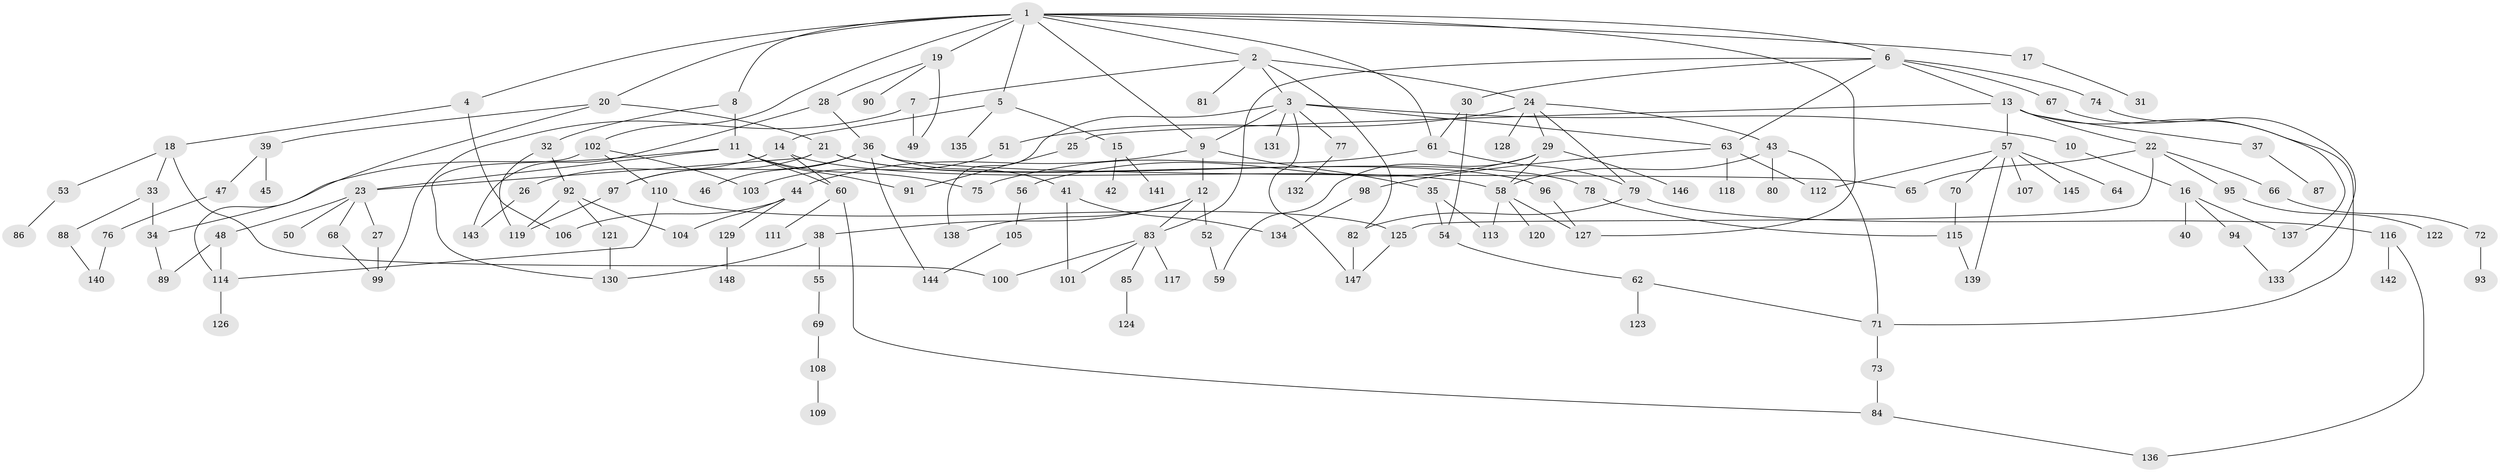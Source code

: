 // Generated by graph-tools (version 1.1) at 2025/01/03/09/25 03:01:03]
// undirected, 148 vertices, 199 edges
graph export_dot {
graph [start="1"]
  node [color=gray90,style=filled];
  1;
  2;
  3;
  4;
  5;
  6;
  7;
  8;
  9;
  10;
  11;
  12;
  13;
  14;
  15;
  16;
  17;
  18;
  19;
  20;
  21;
  22;
  23;
  24;
  25;
  26;
  27;
  28;
  29;
  30;
  31;
  32;
  33;
  34;
  35;
  36;
  37;
  38;
  39;
  40;
  41;
  42;
  43;
  44;
  45;
  46;
  47;
  48;
  49;
  50;
  51;
  52;
  53;
  54;
  55;
  56;
  57;
  58;
  59;
  60;
  61;
  62;
  63;
  64;
  65;
  66;
  67;
  68;
  69;
  70;
  71;
  72;
  73;
  74;
  75;
  76;
  77;
  78;
  79;
  80;
  81;
  82;
  83;
  84;
  85;
  86;
  87;
  88;
  89;
  90;
  91;
  92;
  93;
  94;
  95;
  96;
  97;
  98;
  99;
  100;
  101;
  102;
  103;
  104;
  105;
  106;
  107;
  108;
  109;
  110;
  111;
  112;
  113;
  114;
  115;
  116;
  117;
  118;
  119;
  120;
  121;
  122;
  123;
  124;
  125;
  126;
  127;
  128;
  129;
  130;
  131;
  132;
  133;
  134;
  135;
  136;
  137;
  138;
  139;
  140;
  141;
  142;
  143;
  144;
  145;
  146;
  147;
  148;
  1 -- 2;
  1 -- 4;
  1 -- 5;
  1 -- 6;
  1 -- 8;
  1 -- 17;
  1 -- 19;
  1 -- 20;
  1 -- 102;
  1 -- 9;
  1 -- 61;
  1 -- 127;
  2 -- 3;
  2 -- 7;
  2 -- 24;
  2 -- 81;
  2 -- 82;
  3 -- 9;
  3 -- 10;
  3 -- 77;
  3 -- 131;
  3 -- 138;
  3 -- 147;
  3 -- 63;
  4 -- 18;
  4 -- 106;
  5 -- 14;
  5 -- 15;
  5 -- 135;
  6 -- 13;
  6 -- 30;
  6 -- 63;
  6 -- 67;
  6 -- 74;
  6 -- 83;
  7 -- 49;
  7 -- 99;
  8 -- 11;
  8 -- 32;
  9 -- 12;
  9 -- 35;
  9 -- 44;
  10 -- 16;
  11 -- 34;
  11 -- 60;
  11 -- 75;
  11 -- 91;
  11 -- 23;
  12 -- 38;
  12 -- 52;
  12 -- 83;
  12 -- 138;
  13 -- 22;
  13 -- 25;
  13 -- 37;
  13 -- 57;
  13 -- 71;
  14 -- 26;
  14 -- 60;
  14 -- 58;
  15 -- 42;
  15 -- 141;
  16 -- 40;
  16 -- 94;
  16 -- 137;
  17 -- 31;
  18 -- 33;
  18 -- 53;
  18 -- 100;
  19 -- 28;
  19 -- 90;
  19 -- 49;
  20 -- 21;
  20 -- 39;
  20 -- 114;
  21 -- 23;
  21 -- 78;
  21 -- 96;
  21 -- 97;
  22 -- 65;
  22 -- 66;
  22 -- 95;
  22 -- 125;
  23 -- 27;
  23 -- 48;
  23 -- 50;
  23 -- 68;
  24 -- 29;
  24 -- 43;
  24 -- 51;
  24 -- 128;
  24 -- 79;
  25 -- 91;
  26 -- 143;
  27 -- 99;
  28 -- 36;
  28 -- 143;
  29 -- 56;
  29 -- 146;
  29 -- 59;
  29 -- 58;
  30 -- 54;
  30 -- 61;
  32 -- 92;
  32 -- 119;
  33 -- 88;
  33 -- 34;
  34 -- 89;
  35 -- 113;
  35 -- 54;
  36 -- 41;
  36 -- 46;
  36 -- 97;
  36 -- 65;
  36 -- 144;
  37 -- 87;
  38 -- 55;
  38 -- 130;
  39 -- 45;
  39 -- 47;
  41 -- 134;
  41 -- 101;
  43 -- 58;
  43 -- 71;
  43 -- 80;
  44 -- 106;
  44 -- 129;
  44 -- 104;
  47 -- 76;
  48 -- 89;
  48 -- 114;
  51 -- 103;
  52 -- 59;
  53 -- 86;
  54 -- 62;
  55 -- 69;
  56 -- 105;
  57 -- 64;
  57 -- 70;
  57 -- 107;
  57 -- 112;
  57 -- 145;
  57 -- 139;
  58 -- 113;
  58 -- 120;
  58 -- 127;
  60 -- 111;
  60 -- 84;
  61 -- 79;
  61 -- 75;
  62 -- 123;
  62 -- 71;
  63 -- 98;
  63 -- 118;
  63 -- 112;
  66 -- 72;
  67 -- 137;
  68 -- 99;
  69 -- 108;
  70 -- 115;
  71 -- 73;
  72 -- 93;
  73 -- 84;
  74 -- 133;
  76 -- 140;
  77 -- 132;
  78 -- 115;
  79 -- 82;
  79 -- 116;
  82 -- 147;
  83 -- 85;
  83 -- 100;
  83 -- 101;
  83 -- 117;
  84 -- 136;
  85 -- 124;
  88 -- 140;
  92 -- 104;
  92 -- 119;
  92 -- 121;
  94 -- 133;
  95 -- 122;
  96 -- 127;
  97 -- 119;
  98 -- 134;
  102 -- 110;
  102 -- 130;
  102 -- 103;
  105 -- 144;
  108 -- 109;
  110 -- 114;
  110 -- 125;
  114 -- 126;
  115 -- 139;
  116 -- 142;
  116 -- 136;
  121 -- 130;
  125 -- 147;
  129 -- 148;
}
